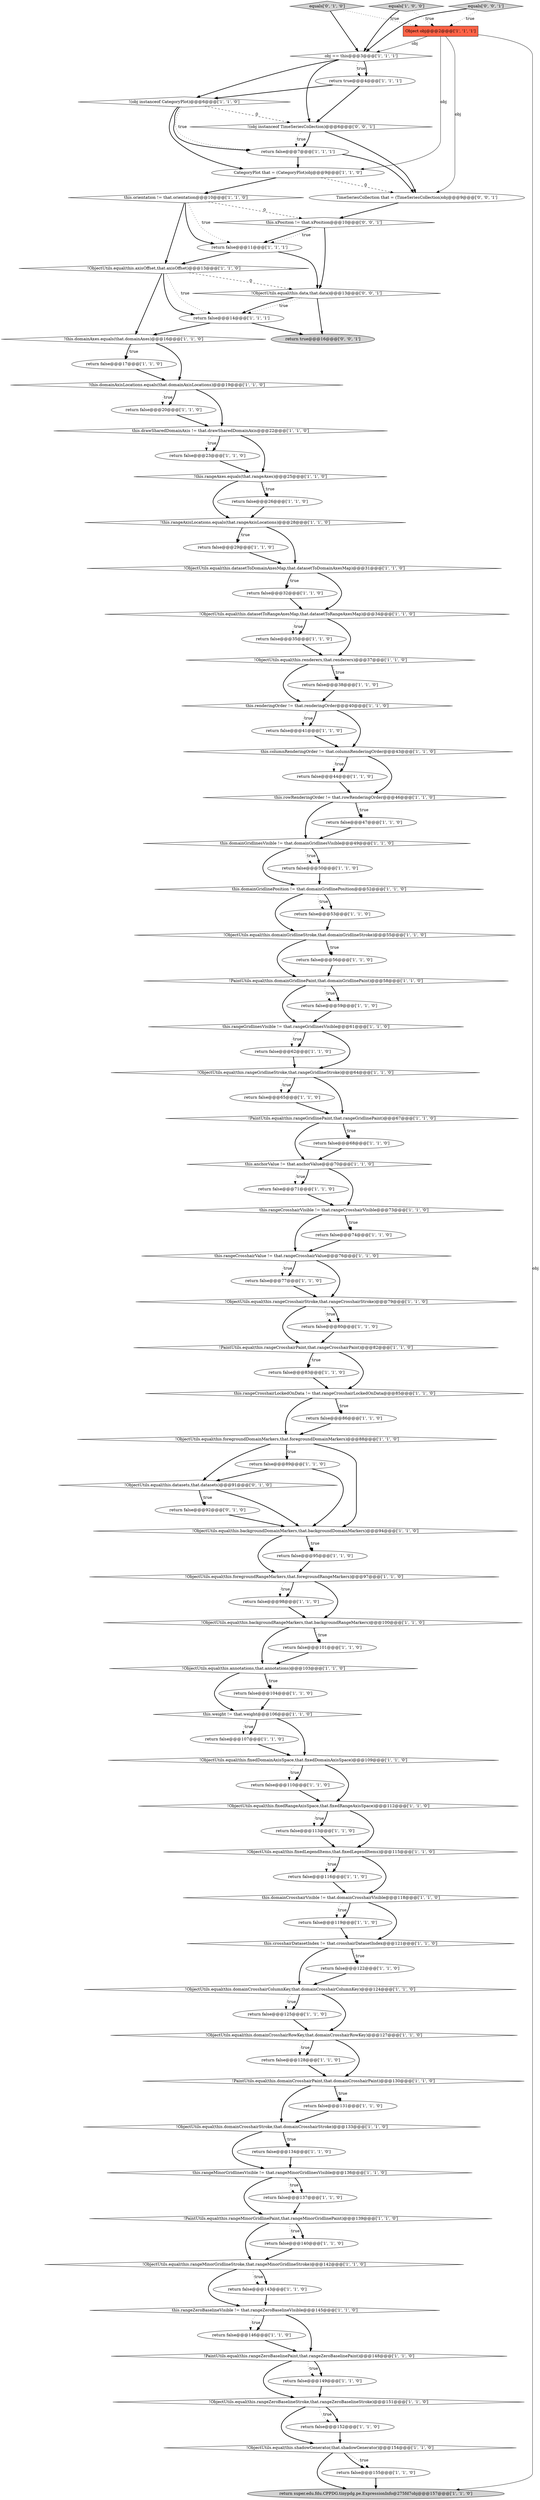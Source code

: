 digraph {
10 [style = filled, label = "return false@@@35@@@['1', '1', '0']", fillcolor = white, shape = ellipse image = "AAA0AAABBB1BBB"];
20 [style = filled, label = "return false@@@65@@@['1', '1', '0']", fillcolor = white, shape = ellipse image = "AAA0AAABBB1BBB"];
68 [style = filled, label = "return false@@@128@@@['1', '1', '0']", fillcolor = white, shape = ellipse image = "AAA0AAABBB1BBB"];
43 [style = filled, label = "!this.rangeAxes.equals(that.rangeAxes)@@@25@@@['1', '1', '0']", fillcolor = white, shape = diamond image = "AAA0AAABBB1BBB"];
32 [style = filled, label = "!ObjectUtils.equal(this.shadowGenerator,that.shadowGenerator)@@@154@@@['1', '1', '0']", fillcolor = white, shape = diamond image = "AAA0AAABBB1BBB"];
35 [style = filled, label = "this.orientation != that.orientation@@@10@@@['1', '1', '0']", fillcolor = white, shape = diamond image = "AAA0AAABBB1BBB"];
45 [style = filled, label = "return false@@@89@@@['1', '1', '0']", fillcolor = white, shape = ellipse image = "AAA0AAABBB1BBB"];
14 [style = filled, label = "return false@@@44@@@['1', '1', '0']", fillcolor = white, shape = ellipse image = "AAA0AAABBB1BBB"];
97 [style = filled, label = "return super.edu.fdu.CPPDG.tinypdg.pe.ExpressionInfo@275fd7obj@@@157@@@['1', '1', '0']", fillcolor = lightgray, shape = ellipse image = "AAA0AAABBB1BBB"];
94 [style = filled, label = "return false@@@23@@@['1', '1', '0']", fillcolor = white, shape = ellipse image = "AAA0AAABBB1BBB"];
104 [style = filled, label = "return false@@@92@@@['0', '1', '0']", fillcolor = white, shape = ellipse image = "AAA1AAABBB2BBB"];
12 [style = filled, label = "this.crosshairDatasetIndex != that.crosshairDatasetIndex@@@121@@@['1', '1', '0']", fillcolor = white, shape = diamond image = "AAA0AAABBB1BBB"];
54 [style = filled, label = "!PaintUtils.equal(this.rangeZeroBaselinePaint,that.rangeZeroBaselinePaint)@@@148@@@['1', '1', '0']", fillcolor = white, shape = diamond image = "AAA0AAABBB1BBB"];
71 [style = filled, label = "this.rangeMinorGridlinesVisible != that.rangeMinorGridlinesVisible@@@136@@@['1', '1', '0']", fillcolor = white, shape = diamond image = "AAA0AAABBB1BBB"];
99 [style = filled, label = "this.rangeCrosshairVisible != that.rangeCrosshairVisible@@@73@@@['1', '1', '0']", fillcolor = white, shape = diamond image = "AAA0AAABBB1BBB"];
1 [style = filled, label = "return false@@@11@@@['1', '1', '1']", fillcolor = white, shape = ellipse image = "AAA0AAABBB1BBB"];
57 [style = filled, label = "return false@@@125@@@['1', '1', '0']", fillcolor = white, shape = ellipse image = "AAA0AAABBB1BBB"];
106 [style = filled, label = "equals['0', '1', '0']", fillcolor = lightgray, shape = diamond image = "AAA0AAABBB2BBB"];
17 [style = filled, label = "!ObjectUtils.equal(this.domainGridlineStroke,that.domainGridlineStroke)@@@55@@@['1', '1', '0']", fillcolor = white, shape = diamond image = "AAA0AAABBB1BBB"];
27 [style = filled, label = "return false@@@113@@@['1', '1', '0']", fillcolor = white, shape = ellipse image = "AAA0AAABBB1BBB"];
61 [style = filled, label = "obj == this@@@3@@@['1', '1', '1']", fillcolor = white, shape = diamond image = "AAA0AAABBB1BBB"];
25 [style = filled, label = "!ObjectUtils.equal(this.annotations,that.annotations)@@@103@@@['1', '1', '0']", fillcolor = white, shape = diamond image = "AAA0AAABBB1BBB"];
87 [style = filled, label = "return false@@@56@@@['1', '1', '0']", fillcolor = white, shape = ellipse image = "AAA0AAABBB1BBB"];
24 [style = filled, label = "this.rangeCrosshairLockedOnData != that.rangeCrosshairLockedOnData@@@85@@@['1', '1', '0']", fillcolor = white, shape = diamond image = "AAA0AAABBB1BBB"];
109 [style = filled, label = "this.xPosition != that.xPosition@@@10@@@['0', '0', '1']", fillcolor = white, shape = diamond image = "AAA0AAABBB3BBB"];
79 [style = filled, label = "return false@@@62@@@['1', '1', '0']", fillcolor = white, shape = ellipse image = "AAA0AAABBB1BBB"];
88 [style = filled, label = "!ObjectUtils.equal(this.fixedRangeAxisSpace,that.fixedRangeAxisSpace)@@@112@@@['1', '1', '0']", fillcolor = white, shape = diamond image = "AAA0AAABBB1BBB"];
59 [style = filled, label = "return false@@@116@@@['1', '1', '0']", fillcolor = white, shape = ellipse image = "AAA0AAABBB1BBB"];
9 [style = filled, label = "this.domainGridlinesVisible != that.domainGridlinesVisible@@@49@@@['1', '1', '0']", fillcolor = white, shape = diamond image = "AAA0AAABBB1BBB"];
26 [style = filled, label = "!ObjectUtils.equal(this.domainCrosshairRowKey,that.domainCrosshairRowKey)@@@127@@@['1', '1', '0']", fillcolor = white, shape = diamond image = "AAA0AAABBB1BBB"];
85 [style = filled, label = "!ObjectUtils.equal(this.rangeZeroBaselineStroke,that.rangeZeroBaselineStroke)@@@151@@@['1', '1', '0']", fillcolor = white, shape = diamond image = "AAA0AAABBB1BBB"];
16 [style = filled, label = "return false@@@41@@@['1', '1', '0']", fillcolor = white, shape = ellipse image = "AAA0AAABBB1BBB"];
7 [style = filled, label = "return false@@@50@@@['1', '1', '0']", fillcolor = white, shape = ellipse image = "AAA0AAABBB1BBB"];
42 [style = filled, label = "!ObjectUtils.equal(this.renderers,that.renderers)@@@37@@@['1', '1', '0']", fillcolor = white, shape = diamond image = "AAA0AAABBB1BBB"];
86 [style = filled, label = "!ObjectUtils.equal(this.datasetToRangeAxesMap,that.datasetToRangeAxesMap)@@@34@@@['1', '1', '0']", fillcolor = white, shape = diamond image = "AAA0AAABBB1BBB"];
75 [style = filled, label = "return false@@@77@@@['1', '1', '0']", fillcolor = white, shape = ellipse image = "AAA0AAABBB1BBB"];
83 [style = filled, label = "!PaintUtils.equal(this.rangeMinorGridlinePaint,that.rangeMinorGridlinePaint)@@@139@@@['1', '1', '0']", fillcolor = white, shape = diamond image = "AAA0AAABBB1BBB"];
69 [style = filled, label = "return false@@@155@@@['1', '1', '0']", fillcolor = white, shape = ellipse image = "AAA0AAABBB1BBB"];
51 [style = filled, label = "!ObjectUtils.equal(this.fixedLegendItems,that.fixedLegendItems)@@@115@@@['1', '1', '0']", fillcolor = white, shape = diamond image = "AAA0AAABBB1BBB"];
112 [style = filled, label = "!ObjectUtils.equal(this.data,that.data)@@@13@@@['0', '0', '1']", fillcolor = white, shape = diamond image = "AAA0AAABBB3BBB"];
74 [style = filled, label = "this.renderingOrder != that.renderingOrder@@@40@@@['1', '1', '0']", fillcolor = white, shape = diamond image = "AAA0AAABBB1BBB"];
62 [style = filled, label = "!PaintUtils.equal(this.domainGridlinePaint,that.domainGridlinePaint)@@@58@@@['1', '1', '0']", fillcolor = white, shape = diamond image = "AAA0AAABBB1BBB"];
91 [style = filled, label = "return false@@@20@@@['1', '1', '0']", fillcolor = white, shape = ellipse image = "AAA0AAABBB1BBB"];
67 [style = filled, label = "!(obj instanceof CategoryPlot)@@@6@@@['1', '1', '0']", fillcolor = white, shape = diamond image = "AAA0AAABBB1BBB"];
107 [style = filled, label = "TimeSeriesCollection that = (TimeSeriesCollection)obj@@@9@@@['0', '0', '1']", fillcolor = white, shape = ellipse image = "AAA0AAABBB3BBB"];
29 [style = filled, label = "!PaintUtils.equal(this.domainCrosshairPaint,that.domainCrosshairPaint)@@@130@@@['1', '1', '0']", fillcolor = white, shape = diamond image = "AAA0AAABBB1BBB"];
30 [style = filled, label = "return false@@@146@@@['1', '1', '0']", fillcolor = white, shape = ellipse image = "AAA0AAABBB1BBB"];
8 [style = filled, label = "return false@@@29@@@['1', '1', '0']", fillcolor = white, shape = ellipse image = "AAA0AAABBB1BBB"];
44 [style = filled, label = "return false@@@38@@@['1', '1', '0']", fillcolor = white, shape = ellipse image = "AAA0AAABBB1BBB"];
89 [style = filled, label = "return false@@@83@@@['1', '1', '0']", fillcolor = white, shape = ellipse image = "AAA0AAABBB1BBB"];
28 [style = filled, label = "!this.domainAxisLocations.equals(that.domainAxisLocations)@@@19@@@['1', '1', '0']", fillcolor = white, shape = diamond image = "AAA0AAABBB1BBB"];
55 [style = filled, label = "return false@@@137@@@['1', '1', '0']", fillcolor = white, shape = ellipse image = "AAA0AAABBB1BBB"];
31 [style = filled, label = "this.rowRenderingOrder != that.rowRenderingOrder@@@46@@@['1', '1', '0']", fillcolor = white, shape = diamond image = "AAA0AAABBB1BBB"];
93 [style = filled, label = "return false@@@98@@@['1', '1', '0']", fillcolor = white, shape = ellipse image = "AAA0AAABBB1BBB"];
92 [style = filled, label = "return false@@@71@@@['1', '1', '0']", fillcolor = white, shape = ellipse image = "AAA0AAABBB1BBB"];
72 [style = filled, label = "return false@@@119@@@['1', '1', '0']", fillcolor = white, shape = ellipse image = "AAA0AAABBB1BBB"];
52 [style = filled, label = "return false@@@32@@@['1', '1', '0']", fillcolor = white, shape = ellipse image = "AAA0AAABBB1BBB"];
80 [style = filled, label = "return false@@@131@@@['1', '1', '0']", fillcolor = white, shape = ellipse image = "AAA0AAABBB1BBB"];
19 [style = filled, label = "return false@@@152@@@['1', '1', '0']", fillcolor = white, shape = ellipse image = "AAA0AAABBB1BBB"];
36 [style = filled, label = "!ObjectUtils.equal(this.domainCrosshairStroke,that.domainCrosshairStroke)@@@133@@@['1', '1', '0']", fillcolor = white, shape = diamond image = "AAA0AAABBB1BBB"];
108 [style = filled, label = "!(obj instanceof TimeSeriesCollection)@@@6@@@['0', '0', '1']", fillcolor = white, shape = diamond image = "AAA0AAABBB3BBB"];
76 [style = filled, label = "!ObjectUtils.equal(this.domainCrosshairColumnKey,that.domainCrosshairColumnKey)@@@124@@@['1', '1', '0']", fillcolor = white, shape = diamond image = "AAA0AAABBB1BBB"];
81 [style = filled, label = "this.domainGridlinePosition != that.domainGridlinePosition@@@52@@@['1', '1', '0']", fillcolor = white, shape = diamond image = "AAA0AAABBB1BBB"];
110 [style = filled, label = "return true@@@16@@@['0', '0', '1']", fillcolor = lightgray, shape = ellipse image = "AAA0AAABBB3BBB"];
105 [style = filled, label = "!ObjectUtils.equal(this.datasets,that.datasets)@@@91@@@['0', '1', '0']", fillcolor = white, shape = diamond image = "AAA1AAABBB2BBB"];
63 [style = filled, label = "return false@@@17@@@['1', '1', '0']", fillcolor = white, shape = ellipse image = "AAA0AAABBB1BBB"];
56 [style = filled, label = "return false@@@110@@@['1', '1', '0']", fillcolor = white, shape = ellipse image = "AAA0AAABBB1BBB"];
84 [style = filled, label = "!ObjectUtils.equal(this.backgroundRangeMarkers,that.backgroundRangeMarkers)@@@100@@@['1', '1', '0']", fillcolor = white, shape = diamond image = "AAA0AAABBB1BBB"];
22 [style = filled, label = "return false@@@53@@@['1', '1', '0']", fillcolor = white, shape = ellipse image = "AAA0AAABBB1BBB"];
37 [style = filled, label = "return false@@@104@@@['1', '1', '0']", fillcolor = white, shape = ellipse image = "AAA0AAABBB1BBB"];
98 [style = filled, label = "return false@@@74@@@['1', '1', '0']", fillcolor = white, shape = ellipse image = "AAA0AAABBB1BBB"];
101 [style = filled, label = "this.anchorValue != that.anchorValue@@@70@@@['1', '1', '0']", fillcolor = white, shape = diamond image = "AAA0AAABBB1BBB"];
3 [style = filled, label = "return false@@@122@@@['1', '1', '0']", fillcolor = white, shape = ellipse image = "AAA0AAABBB1BBB"];
15 [style = filled, label = "!ObjectUtils.equal(this.axisOffset,that.axisOffset)@@@13@@@['1', '1', '0']", fillcolor = white, shape = diamond image = "AAA0AAABBB1BBB"];
21 [style = filled, label = "this.rangeCrosshairValue != that.rangeCrosshairValue@@@76@@@['1', '1', '0']", fillcolor = white, shape = diamond image = "AAA0AAABBB1BBB"];
41 [style = filled, label = "this.domainCrosshairVisible != that.domainCrosshairVisible@@@118@@@['1', '1', '0']", fillcolor = white, shape = diamond image = "AAA0AAABBB1BBB"];
50 [style = filled, label = "!ObjectUtils.equal(this.rangeMinorGridlineStroke,that.rangeMinorGridlineStroke)@@@142@@@['1', '1', '0']", fillcolor = white, shape = diamond image = "AAA0AAABBB1BBB"];
65 [style = filled, label = "return false@@@101@@@['1', '1', '0']", fillcolor = white, shape = ellipse image = "AAA0AAABBB1BBB"];
34 [style = filled, label = "this.rangeGridlinesVisible != that.rangeGridlinesVisible@@@61@@@['1', '1', '0']", fillcolor = white, shape = diamond image = "AAA0AAABBB1BBB"];
48 [style = filled, label = "return false@@@26@@@['1', '1', '0']", fillcolor = white, shape = ellipse image = "AAA0AAABBB1BBB"];
13 [style = filled, label = "this.columnRenderingOrder != that.columnRenderingOrder@@@43@@@['1', '1', '0']", fillcolor = white, shape = diamond image = "AAA0AAABBB1BBB"];
23 [style = filled, label = "!PaintUtils.equal(this.rangeGridlinePaint,that.rangeGridlinePaint)@@@67@@@['1', '1', '0']", fillcolor = white, shape = diamond image = "AAA0AAABBB1BBB"];
100 [style = filled, label = "return false@@@107@@@['1', '1', '0']", fillcolor = white, shape = ellipse image = "AAA0AAABBB1BBB"];
111 [style = filled, label = "equals['0', '0', '1']", fillcolor = lightgray, shape = diamond image = "AAA0AAABBB3BBB"];
64 [style = filled, label = "!ObjectUtils.equal(this.backgroundDomainMarkers,that.backgroundDomainMarkers)@@@94@@@['1', '1', '0']", fillcolor = white, shape = diamond image = "AAA0AAABBB1BBB"];
78 [style = filled, label = "!ObjectUtils.equal(this.datasetToDomainAxesMap,that.datasetToDomainAxesMap)@@@31@@@['1', '1', '0']", fillcolor = white, shape = diamond image = "AAA0AAABBB1BBB"];
77 [style = filled, label = "Object obj@@@2@@@['1', '1', '1']", fillcolor = tomato, shape = box image = "AAA0AAABBB1BBB"];
96 [style = filled, label = "return false@@@143@@@['1', '1', '0']", fillcolor = white, shape = ellipse image = "AAA0AAABBB1BBB"];
39 [style = filled, label = "!ObjectUtils.equal(this.rangeCrosshairStroke,that.rangeCrosshairStroke)@@@79@@@['1', '1', '0']", fillcolor = white, shape = diamond image = "AAA0AAABBB1BBB"];
103 [style = filled, label = "!ObjectUtils.equal(this.fixedDomainAxisSpace,that.fixedDomainAxisSpace)@@@109@@@['1', '1', '0']", fillcolor = white, shape = diamond image = "AAA0AAABBB1BBB"];
5 [style = filled, label = "!ObjectUtils.equal(this.foregroundRangeMarkers,that.foregroundRangeMarkers)@@@97@@@['1', '1', '0']", fillcolor = white, shape = diamond image = "AAA0AAABBB1BBB"];
18 [style = filled, label = "this.drawSharedDomainAxis != that.drawSharedDomainAxis@@@22@@@['1', '1', '0']", fillcolor = white, shape = diamond image = "AAA0AAABBB1BBB"];
47 [style = filled, label = "return false@@@7@@@['1', '1', '1']", fillcolor = white, shape = ellipse image = "AAA0AAABBB1BBB"];
4 [style = filled, label = "this.rangeZeroBaselineVisible != that.rangeZeroBaselineVisible@@@145@@@['1', '1', '0']", fillcolor = white, shape = diamond image = "AAA0AAABBB1BBB"];
70 [style = filled, label = "return false@@@68@@@['1', '1', '0']", fillcolor = white, shape = ellipse image = "AAA0AAABBB1BBB"];
95 [style = filled, label = "return false@@@86@@@['1', '1', '0']", fillcolor = white, shape = ellipse image = "AAA0AAABBB1BBB"];
33 [style = filled, label = "!ObjectUtils.equal(this.rangeGridlineStroke,that.rangeGridlineStroke)@@@64@@@['1', '1', '0']", fillcolor = white, shape = diamond image = "AAA0AAABBB1BBB"];
53 [style = filled, label = "return true@@@4@@@['1', '1', '1']", fillcolor = white, shape = ellipse image = "AAA0AAABBB1BBB"];
66 [style = filled, label = "return false@@@47@@@['1', '1', '0']", fillcolor = white, shape = ellipse image = "AAA0AAABBB1BBB"];
11 [style = filled, label = "return false@@@95@@@['1', '1', '0']", fillcolor = white, shape = ellipse image = "AAA0AAABBB1BBB"];
90 [style = filled, label = "!this.rangeAxisLocations.equals(that.rangeAxisLocations)@@@28@@@['1', '1', '0']", fillcolor = white, shape = diamond image = "AAA0AAABBB1BBB"];
40 [style = filled, label = "return false@@@80@@@['1', '1', '0']", fillcolor = white, shape = ellipse image = "AAA0AAABBB1BBB"];
60 [style = filled, label = "return false@@@59@@@['1', '1', '0']", fillcolor = white, shape = ellipse image = "AAA0AAABBB1BBB"];
58 [style = filled, label = "!ObjectUtils.equal(this.foregroundDomainMarkers,that.foregroundDomainMarkers)@@@88@@@['1', '1', '0']", fillcolor = white, shape = diamond image = "AAA0AAABBB1BBB"];
49 [style = filled, label = "!this.domainAxes.equals(that.domainAxes)@@@16@@@['1', '1', '0']", fillcolor = white, shape = diamond image = "AAA0AAABBB1BBB"];
38 [style = filled, label = "equals['1', '0', '0']", fillcolor = lightgray, shape = diamond image = "AAA0AAABBB1BBB"];
6 [style = filled, label = "return false@@@134@@@['1', '1', '0']", fillcolor = white, shape = ellipse image = "AAA0AAABBB1BBB"];
73 [style = filled, label = "return false@@@14@@@['1', '1', '1']", fillcolor = white, shape = ellipse image = "AAA0AAABBB1BBB"];
2 [style = filled, label = "return false@@@140@@@['1', '1', '0']", fillcolor = white, shape = ellipse image = "AAA0AAABBB1BBB"];
82 [style = filled, label = "!PaintUtils.equal(this.rangeCrosshairPaint,that.rangeCrosshairPaint)@@@82@@@['1', '1', '0']", fillcolor = white, shape = diamond image = "AAA0AAABBB1BBB"];
46 [style = filled, label = "CategoryPlot that = (CategoryPlot)obj@@@9@@@['1', '1', '0']", fillcolor = white, shape = ellipse image = "AAA0AAABBB1BBB"];
102 [style = filled, label = "return false@@@149@@@['1', '1', '0']", fillcolor = white, shape = ellipse image = "AAA0AAABBB1BBB"];
0 [style = filled, label = "this.weight != that.weight@@@106@@@['1', '1', '0']", fillcolor = white, shape = diamond image = "AAA0AAABBB1BBB"];
20->23 [style = bold, label=""];
32->69 [style = dotted, label="true"];
58->45 [style = dotted, label="true"];
61->67 [style = bold, label=""];
81->22 [style = dotted, label="true"];
87->62 [style = bold, label=""];
84->65 [style = bold, label=""];
43->48 [style = bold, label=""];
72->12 [style = bold, label=""];
29->80 [style = bold, label=""];
90->78 [style = bold, label=""];
108->47 [style = bold, label=""];
15->112 [style = dashed, label="0"];
28->91 [style = dotted, label="true"];
111->77 [style = dotted, label="true"];
4->30 [style = dotted, label="true"];
82->89 [style = bold, label=""];
86->42 [style = bold, label=""];
38->61 [style = bold, label=""];
21->39 [style = bold, label=""];
16->13 [style = bold, label=""];
51->59 [style = dotted, label="true"];
37->0 [style = bold, label=""];
40->82 [style = bold, label=""];
77->46 [style = solid, label="obj"];
51->59 [style = bold, label=""];
61->53 [style = dotted, label="true"];
15->73 [style = bold, label=""];
41->72 [style = dotted, label="true"];
54->102 [style = dotted, label="true"];
90->8 [style = bold, label=""];
33->23 [style = bold, label=""];
56->88 [style = bold, label=""];
59->41 [style = bold, label=""];
28->18 [style = bold, label=""];
71->55 [style = dotted, label="true"];
83->2 [style = dotted, label="true"];
53->67 [style = bold, label=""];
109->112 [style = bold, label=""];
49->28 [style = bold, label=""];
112->110 [style = bold, label=""];
74->13 [style = bold, label=""];
67->46 [style = bold, label=""];
41->72 [style = bold, label=""];
25->37 [style = bold, label=""];
67->47 [style = dotted, label="true"];
50->4 [style = bold, label=""];
62->60 [style = dotted, label="true"];
77->97 [style = solid, label="obj"];
42->44 [style = bold, label=""];
4->54 [style = bold, label=""];
28->91 [style = bold, label=""];
104->64 [style = bold, label=""];
61->108 [style = bold, label=""];
24->95 [style = bold, label=""];
33->20 [style = dotted, label="true"];
46->107 [style = dashed, label="0"];
64->5 [style = bold, label=""];
5->93 [style = dotted, label="true"];
30->54 [style = bold, label=""];
24->95 [style = dotted, label="true"];
15->49 [style = bold, label=""];
8->78 [style = bold, label=""];
96->4 [style = bold, label=""];
86->10 [style = dotted, label="true"];
54->85 [style = bold, label=""];
85->19 [style = dotted, label="true"];
24->58 [style = bold, label=""];
36->6 [style = bold, label=""];
71->83 [style = bold, label=""];
43->48 [style = dotted, label="true"];
39->40 [style = dotted, label="true"];
47->46 [style = bold, label=""];
19->32 [style = bold, label=""];
10->42 [style = bold, label=""];
21->75 [style = dotted, label="true"];
13->31 [style = bold, label=""];
33->20 [style = bold, label=""];
84->25 [style = bold, label=""];
76->26 [style = bold, label=""];
22->17 [style = bold, label=""];
31->66 [style = bold, label=""];
55->83 [style = bold, label=""];
102->85 [style = bold, label=""];
52->86 [style = bold, label=""];
70->101 [style = bold, label=""];
35->1 [style = bold, label=""];
78->52 [style = bold, label=""];
17->87 [style = bold, label=""];
77->61 [style = solid, label="obj"];
85->32 [style = bold, label=""];
18->43 [style = bold, label=""];
58->45 [style = bold, label=""];
62->60 [style = bold, label=""];
35->15 [style = bold, label=""];
1->15 [style = bold, label=""];
83->2 [style = bold, label=""];
85->19 [style = bold, label=""];
32->97 [style = bold, label=""];
0->100 [style = dotted, label="true"];
25->37 [style = dotted, label="true"];
58->105 [style = bold, label=""];
106->61 [style = bold, label=""];
74->16 [style = dotted, label="true"];
93->84 [style = bold, label=""];
23->70 [style = bold, label=""];
81->22 [style = bold, label=""];
13->14 [style = dotted, label="true"];
0->103 [style = bold, label=""];
47->107 [style = bold, label=""];
49->63 [style = bold, label=""];
9->81 [style = bold, label=""];
101->92 [style = dotted, label="true"];
45->64 [style = bold, label=""];
68->29 [style = bold, label=""];
57->26 [style = bold, label=""];
42->74 [style = bold, label=""];
73->110 [style = bold, label=""];
7->81 [style = bold, label=""];
23->70 [style = dotted, label="true"];
103->88 [style = bold, label=""];
26->68 [style = dotted, label="true"];
34->33 [style = bold, label=""];
99->21 [style = bold, label=""];
29->36 [style = bold, label=""];
35->1 [style = dotted, label="true"];
108->47 [style = dotted, label="true"];
36->6 [style = dotted, label="true"];
78->52 [style = dotted, label="true"];
103->56 [style = dotted, label="true"];
94->43 [style = bold, label=""];
101->99 [style = bold, label=""];
14->31 [style = bold, label=""];
18->94 [style = dotted, label="true"];
49->63 [style = dotted, label="true"];
61->53 [style = bold, label=""];
62->34 [style = bold, label=""];
17->87 [style = dotted, label="true"];
98->21 [style = bold, label=""];
64->11 [style = bold, label=""];
109->1 [style = bold, label=""];
1->112 [style = bold, label=""];
17->62 [style = bold, label=""];
12->3 [style = bold, label=""];
71->55 [style = bold, label=""];
36->71 [style = bold, label=""];
83->50 [style = bold, label=""];
86->10 [style = bold, label=""];
105->104 [style = bold, label=""];
50->96 [style = dotted, label="true"];
51->41 [style = bold, label=""];
66->9 [style = bold, label=""];
81->17 [style = bold, label=""];
38->77 [style = dotted, label="true"];
106->77 [style = dotted, label="true"];
67->47 [style = bold, label=""];
25->0 [style = bold, label=""];
54->102 [style = bold, label=""];
75->39 [style = bold, label=""];
89->24 [style = bold, label=""];
6->71 [style = bold, label=""];
31->66 [style = dotted, label="true"];
88->51 [style = bold, label=""];
84->65 [style = dotted, label="true"];
34->79 [style = dotted, label="true"];
26->29 [style = bold, label=""];
101->92 [style = bold, label=""];
11->5 [style = bold, label=""];
103->56 [style = bold, label=""];
77->107 [style = solid, label="obj"];
43->90 [style = bold, label=""];
64->11 [style = dotted, label="true"];
5->84 [style = bold, label=""];
99->98 [style = bold, label=""];
58->64 [style = bold, label=""];
42->44 [style = dotted, label="true"];
76->57 [style = dotted, label="true"];
21->75 [style = bold, label=""];
53->108 [style = bold, label=""];
95->58 [style = bold, label=""];
35->109 [style = dashed, label="0"];
105->64 [style = bold, label=""];
31->9 [style = bold, label=""];
76->57 [style = bold, label=""];
29->80 [style = dotted, label="true"];
9->7 [style = dotted, label="true"];
48->90 [style = bold, label=""];
39->82 [style = bold, label=""];
107->109 [style = bold, label=""];
44->74 [style = bold, label=""];
67->108 [style = dashed, label="0"];
74->16 [style = bold, label=""];
112->73 [style = dotted, label="true"];
12->76 [style = bold, label=""];
79->33 [style = bold, label=""];
23->101 [style = bold, label=""];
41->12 [style = bold, label=""];
99->98 [style = dotted, label="true"];
5->93 [style = bold, label=""];
27->51 [style = bold, label=""];
108->107 [style = bold, label=""];
91->18 [style = bold, label=""];
90->8 [style = dotted, label="true"];
0->100 [style = bold, label=""];
105->104 [style = dotted, label="true"];
45->105 [style = bold, label=""];
65->25 [style = bold, label=""];
88->27 [style = dotted, label="true"];
15->73 [style = dotted, label="true"];
46->35 [style = bold, label=""];
69->97 [style = bold, label=""];
80->36 [style = bold, label=""];
60->34 [style = bold, label=""];
111->61 [style = bold, label=""];
63->28 [style = bold, label=""];
50->96 [style = bold, label=""];
18->94 [style = bold, label=""];
73->49 [style = bold, label=""];
78->86 [style = bold, label=""];
32->69 [style = bold, label=""];
39->40 [style = bold, label=""];
88->27 [style = bold, label=""];
2->50 [style = bold, label=""];
82->89 [style = dotted, label="true"];
112->73 [style = bold, label=""];
13->14 [style = bold, label=""];
92->99 [style = bold, label=""];
100->103 [style = bold, label=""];
34->79 [style = bold, label=""];
4->30 [style = bold, label=""];
3->76 [style = bold, label=""];
82->24 [style = bold, label=""];
26->68 [style = bold, label=""];
12->3 [style = dotted, label="true"];
109->1 [style = dotted, label="true"];
9->7 [style = bold, label=""];
}
